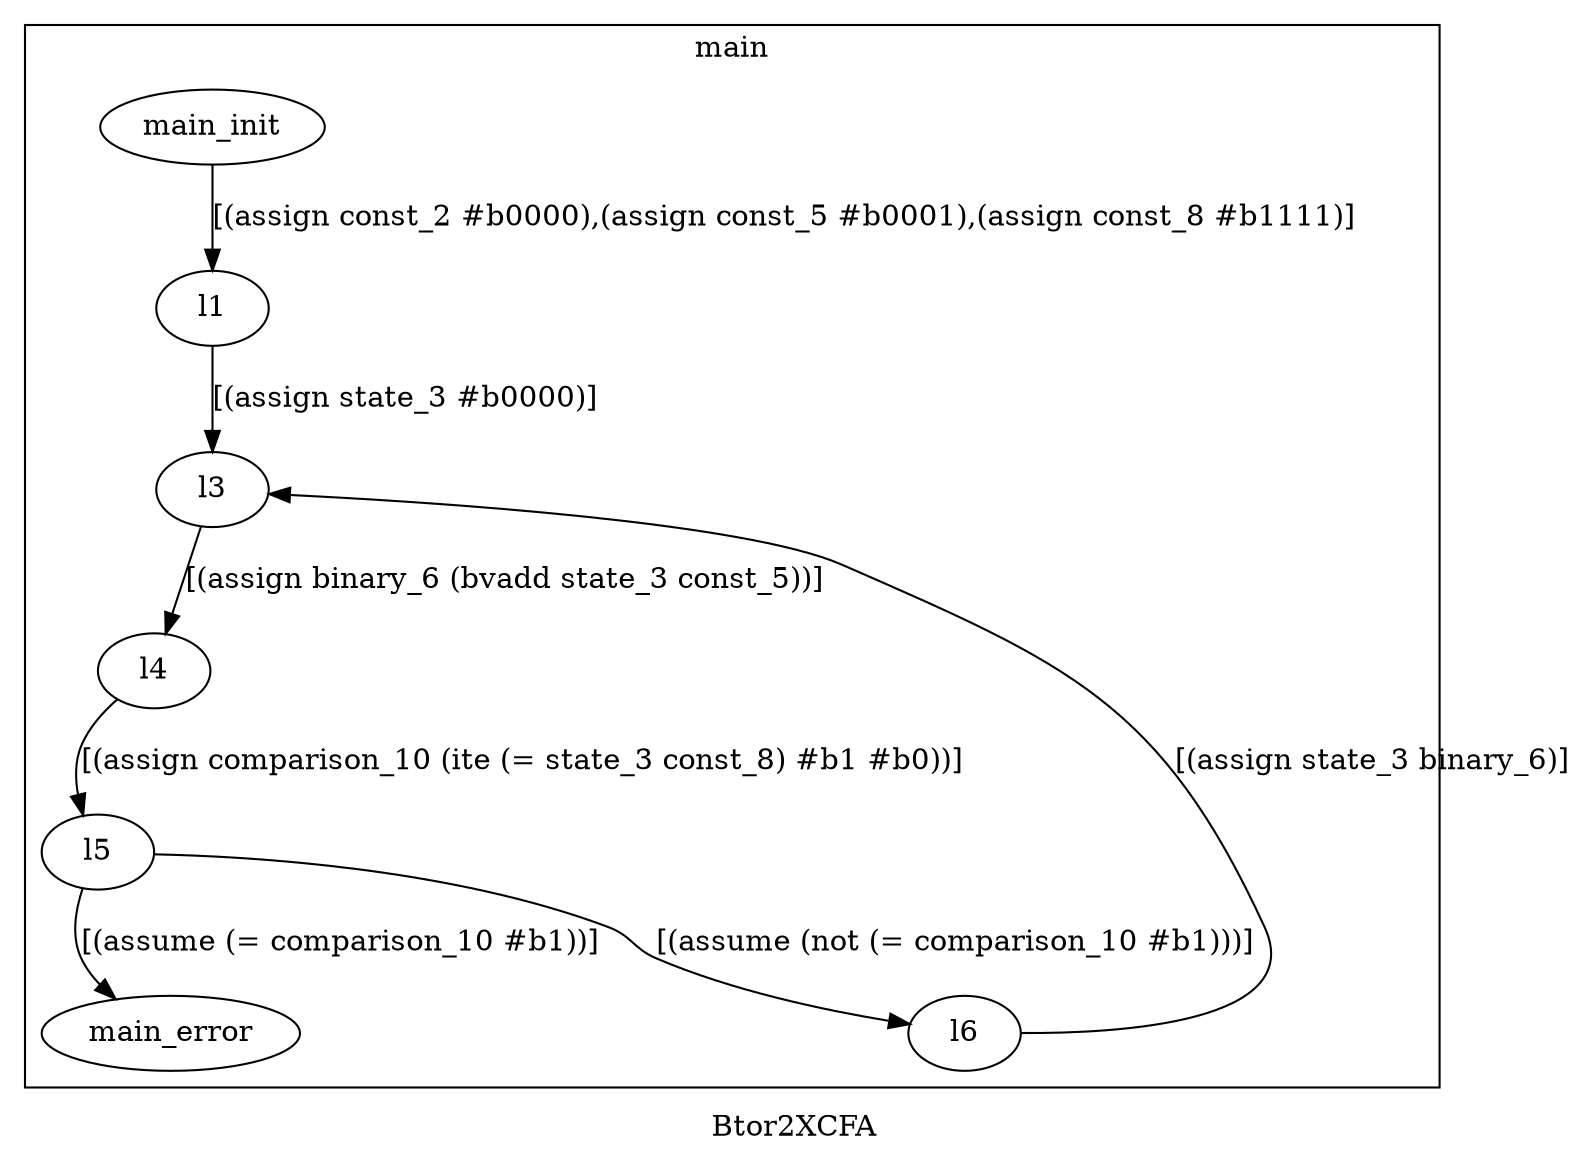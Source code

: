 digraph G {
label="Btor2XCFA";
subgraph cluster_0 {
label="main";
main_init[];
l1[];
l3[];
l4[];
l5[];
main_error[];
l6[];
main_init -> l1 [label="[(assign const_2 #b0000),(assign const_5 #b0001),(assign const_8 #b1111)] "];
l3 -> l4 [label="[(assign binary_6 (bvadd state_3 const_5))] "];
l4 -> l5 [label="[(assign comparison_10 (ite (= state_3 const_8) #b1 #b0))] "];
l5 -> main_error [label="[(assume (= comparison_10 #b1))] "];
l5 -> l6 [label="[(assume (not (= comparison_10 #b1)))] "];
l6 -> l3 [label="[(assign state_3 binary_6)] "];
l1 -> l3 [label="[(assign state_3 #b0000)] "];

}
}
